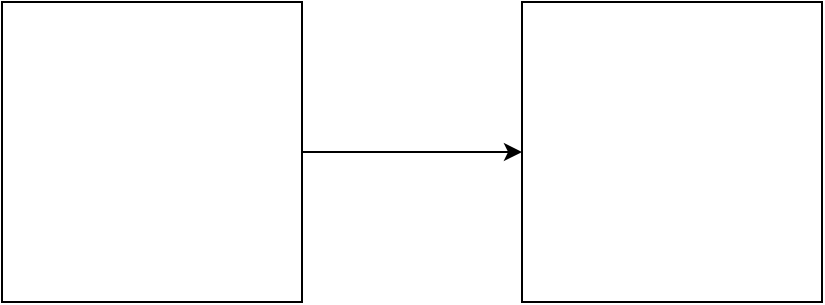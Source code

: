 <mxfile version="20.0.4" type="github">
  <diagram id="ZRSDhsgje8dBJ1ifRGj1" name="Page-1">
    <mxGraphModel dx="1288" dy="690" grid="1" gridSize="10" guides="1" tooltips="1" connect="1" arrows="1" fold="1" page="1" pageScale="1" pageWidth="827" pageHeight="1169" math="0" shadow="0">
      <root>
        <mxCell id="0" />
        <mxCell id="1" parent="0" />
        <mxCell id="vNObcAi_k0ezY5_OdU4e-6" style="edgeStyle=orthogonalEdgeStyle;rounded=0;orthogonalLoop=1;jettySize=auto;html=1;exitX=1;exitY=0.5;exitDx=0;exitDy=0;" edge="1" parent="1" source="vNObcAi_k0ezY5_OdU4e-1" target="vNObcAi_k0ezY5_OdU4e-5">
          <mxGeometry relative="1" as="geometry" />
        </mxCell>
        <mxCell id="vNObcAi_k0ezY5_OdU4e-1" value="" style="whiteSpace=wrap;html=1;aspect=fixed;" vertex="1" parent="1">
          <mxGeometry x="210" y="140" width="150" height="150" as="geometry" />
        </mxCell>
        <mxCell id="vNObcAi_k0ezY5_OdU4e-5" value="" style="whiteSpace=wrap;html=1;aspect=fixed;" vertex="1" parent="1">
          <mxGeometry x="470" y="140" width="150" height="150" as="geometry" />
        </mxCell>
      </root>
    </mxGraphModel>
  </diagram>
</mxfile>

